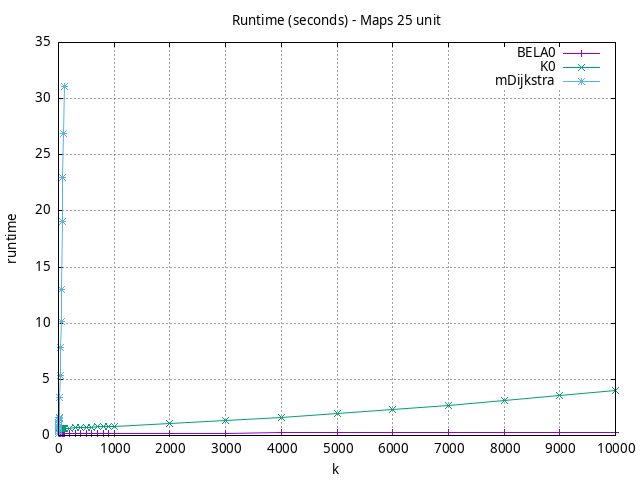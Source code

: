 #!/usr/bin/gnuplot
# -*- coding: utf-8 -*-
#
# results/maps/unit/25/random512-25.brute-force.unit.runtime.gnuplot
#
# Started on 04/07/2024 21:45:24
# Author: Carlos Linares López
set grid
set xlabel "k"
set ylabel "runtime"

set title "Runtime (seconds) - Maps 25 unit"

set terminal png enhanced font "Ariel,10"
set output 'random512-25.brute-force.unit.runtime.png'

plot "-" title "BELA0"      with linesp, "-" title "K0"      with linesp, "-" title "mDijkstra"      with linesp

	1 0.17656377000000004
	2 0.17560354999999997
	3 0.17554568999999998
	4 0.17609636000000006
	5 0.17665042000000003
	6 0.17832494999999998
	7 0.17748968999999998
	8 0.17855087
	9 0.18045744
	10 0.17665458
	20 0.17742659000000002
	30 0.17765931000000001
	40 0.17955001000000004
	50 0.18018255
	60 0.18059595
	70 0.18083862999999997
	80 0.18153786
	90 0.18262256999999998
	100 0.17865894000000002
	200 0.17986962
	300 0.17984258
	400 0.18152720999999997
	500 0.18444687000000004
	600 0.18545259999999997
	700 0.18639629
	800 0.18762267
	900 0.18835622999999996
	1000 0.18633488
	2000 0.19384543999999998
	3000 0.2151532
	4000 0.22435007
	5000 0.23544989999999996
	6000 0.24574118000000003
	7000 0.2570332
	8000 0.26691164
	9000 0.2782098
	10000 0.28607503
end
	1 0.58020534
	2 0.5798397599999999
	3 0.5803763299999999
	4 0.5812891499999999
	5 0.58241049
	6 0.58344047
	7 0.5869938100000001
	8 0.5847064599999999
	9 0.5879396100000001
	10 0.58510733
	20 0.58829249
	30 0.59019749
	40 0.59265258
	50 0.59708542
	60 0.5990490000000002
	70 0.6021080099999999
	80 0.60492686
	90 0.60957099
	100 0.60635637
	200 0.63382971
	300 0.6777970199999999
	400 0.71265306
	500 0.7337979900000002
	600 0.7551409499999998
	700 0.77711324
	800 0.7984575399999998
	900 0.8201651200000002
	1000 0.8374899399999998
	2000 1.0737136999999999
	3000 1.3399227000000002
	4000 1.6361750000000002
	5000 1.9631583999999997
	6000 2.3173822
	7000 2.6944192
	8000 3.1079483
	9000 3.5574675
	10000 4.0228185000000005
end
	1 0.22029395000000002
	2 0.3771342
	3 0.5292952500000001
	4 0.67811632
	5 0.83299872
	6 0.9891701200000002
	7 1.1582736999999999
	8 1.3268186999999998
	9 1.5062265000000001
	10 1.6026160999999999
	20 3.3944695
	30 5.385545500000002
	40 7.863122499999999
	50 10.177004
	60 12.962698000000003
	70 19.069553999999997
	80 22.939545
	90 26.933413
	100 31.071151
end
